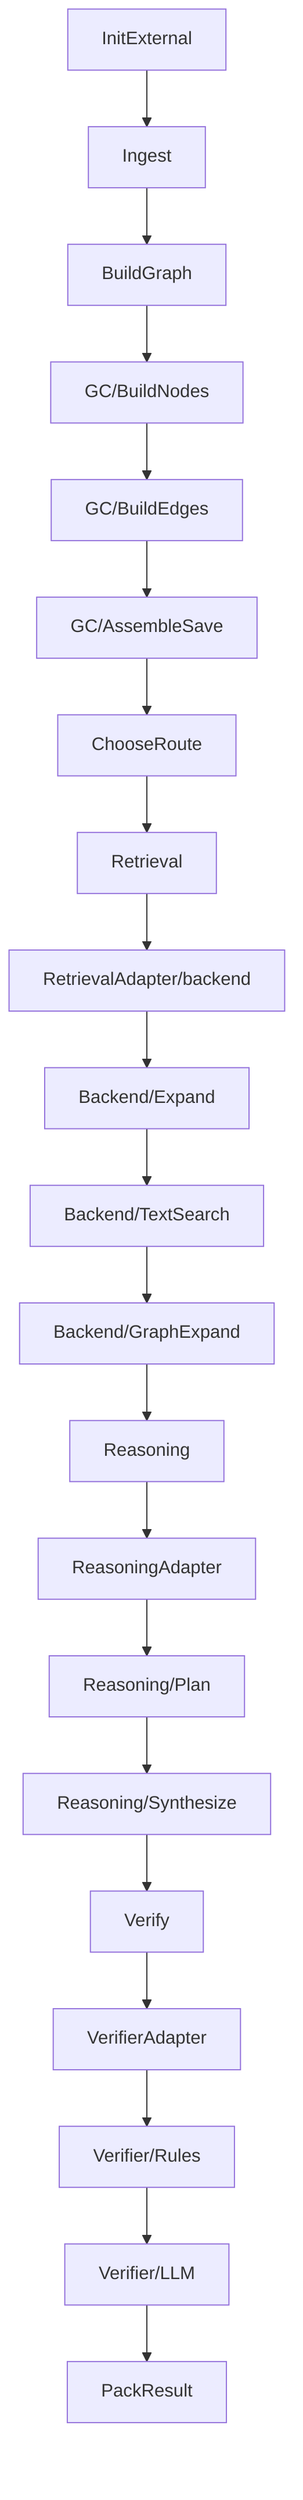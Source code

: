 flowchart TD
  InitExternal["InitExternal"]
  Ingest["Ingest"]
  BuildGraph["BuildGraph"]
  GC/BuildNodes["GC/BuildNodes"]
  GC/BuildEdges["GC/BuildEdges"]
  GC/AssembleSave["GC/AssembleSave"]
  ChooseRoute["ChooseRoute"]
  Retrieval["Retrieval"]
  RetrievalAdapter/backend["RetrievalAdapter/backend"]
  Backend/Expand["Backend/Expand"]
  Backend/TextSearch["Backend/TextSearch"]
  Backend/GraphExpand["Backend/GraphExpand"]
  Reasoning["Reasoning"]
  ReasoningAdapter["ReasoningAdapter"]
  Reasoning/Plan["Reasoning/Plan"]
  Reasoning/Synthesize["Reasoning/Synthesize"]
  Verify["Verify"]
  VerifierAdapter["VerifierAdapter"]
  Verifier/Rules["Verifier/Rules"]
  Verifier/LLM["Verifier/LLM"]
  PackResult["PackResult"]
  InitExternal --> Ingest
  Ingest --> BuildGraph
  BuildGraph --> GC/BuildNodes
  GC/BuildNodes --> GC/BuildEdges
  GC/BuildEdges --> GC/AssembleSave
  GC/AssembleSave --> ChooseRoute
  ChooseRoute --> Retrieval
  Retrieval --> RetrievalAdapter/backend
  RetrievalAdapter/backend --> Backend/Expand
  Backend/Expand --> Backend/TextSearch
  Backend/TextSearch --> Backend/GraphExpand
  Backend/GraphExpand --> Reasoning
  Reasoning --> ReasoningAdapter
  ReasoningAdapter --> Reasoning/Plan
  Reasoning/Plan --> Reasoning/Synthesize
  Reasoning/Synthesize --> Verify
  Verify --> VerifierAdapter
  VerifierAdapter --> Verifier/Rules
  Verifier/Rules --> Verifier/LLM
  Verifier/LLM --> PackResult